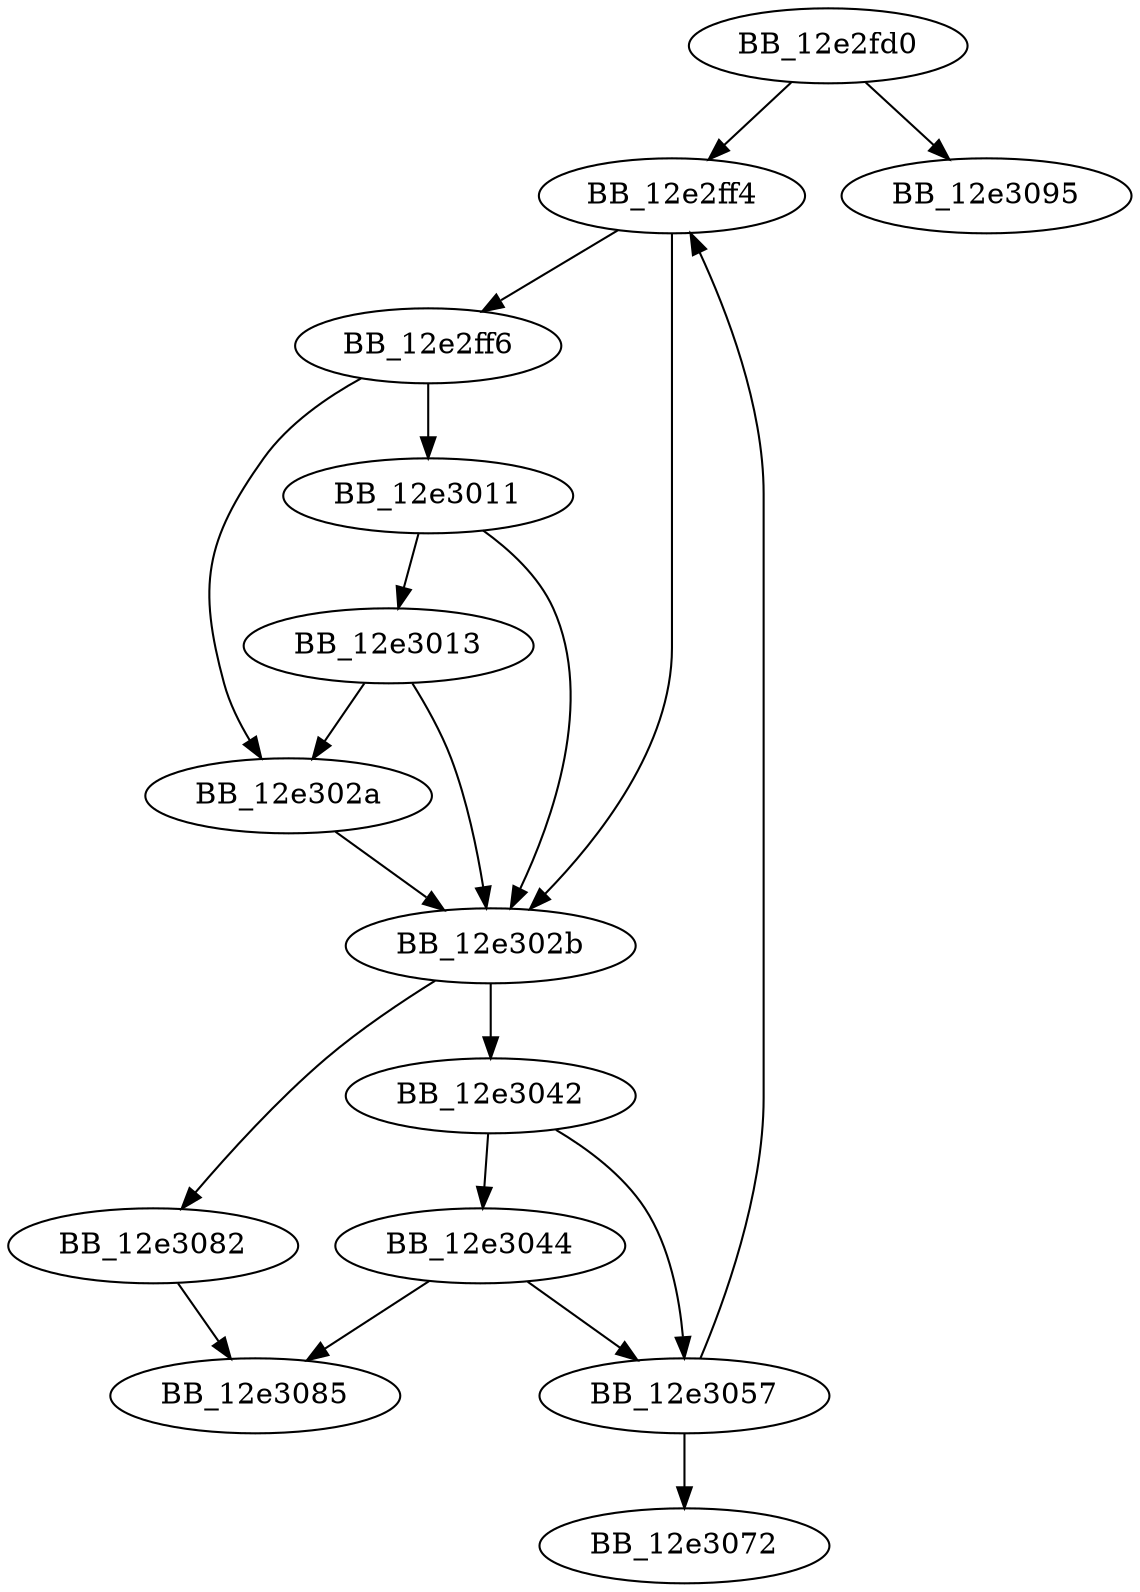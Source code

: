 DiGraph sub_12E2FD0{
BB_12e2fd0->BB_12e2ff4
BB_12e2fd0->BB_12e3095
BB_12e2ff4->BB_12e2ff6
BB_12e2ff4->BB_12e302b
BB_12e2ff6->BB_12e3011
BB_12e2ff6->BB_12e302a
BB_12e3011->BB_12e3013
BB_12e3011->BB_12e302b
BB_12e3013->BB_12e302a
BB_12e3013->BB_12e302b
BB_12e302a->BB_12e302b
BB_12e302b->BB_12e3042
BB_12e302b->BB_12e3082
BB_12e3042->BB_12e3044
BB_12e3042->BB_12e3057
BB_12e3044->BB_12e3057
BB_12e3044->BB_12e3085
BB_12e3057->BB_12e2ff4
BB_12e3057->BB_12e3072
BB_12e3082->BB_12e3085
}
